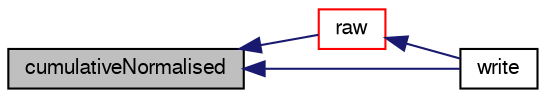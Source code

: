 digraph "cumulativeNormalised"
{
  bgcolor="transparent";
  edge [fontname="FreeSans",fontsize="10",labelfontname="FreeSans",labelfontsize="10"];
  node [fontname="FreeSans",fontsize="10",shape=record];
  rankdir="LR";
  Node220 [label="cumulativeNormalised",height=0.2,width=0.4,color="black", fillcolor="grey75", style="filled", fontcolor="black"];
  Node220 -> Node221 [dir="back",color="midnightblue",fontsize="10",style="solid",fontname="FreeSans"];
  Node221 [label="raw",height=0.2,width=0.4,color="red",URL="$a25886.html#afb9d1727043dc3092b95717b885d99cc",tooltip="Return the distribution of the total bin weights. "];
  Node221 -> Node223 [dir="back",color="midnightblue",fontsize="10",style="solid",fontname="FreeSans"];
  Node223 [label="write",height=0.2,width=0.4,color="black",URL="$a25886.html#a78760e5242dcf482000bb432f6bbc0f2",tooltip="Write the distribution to file: key normalised raw. "];
  Node220 -> Node223 [dir="back",color="midnightblue",fontsize="10",style="solid",fontname="FreeSans"];
}
